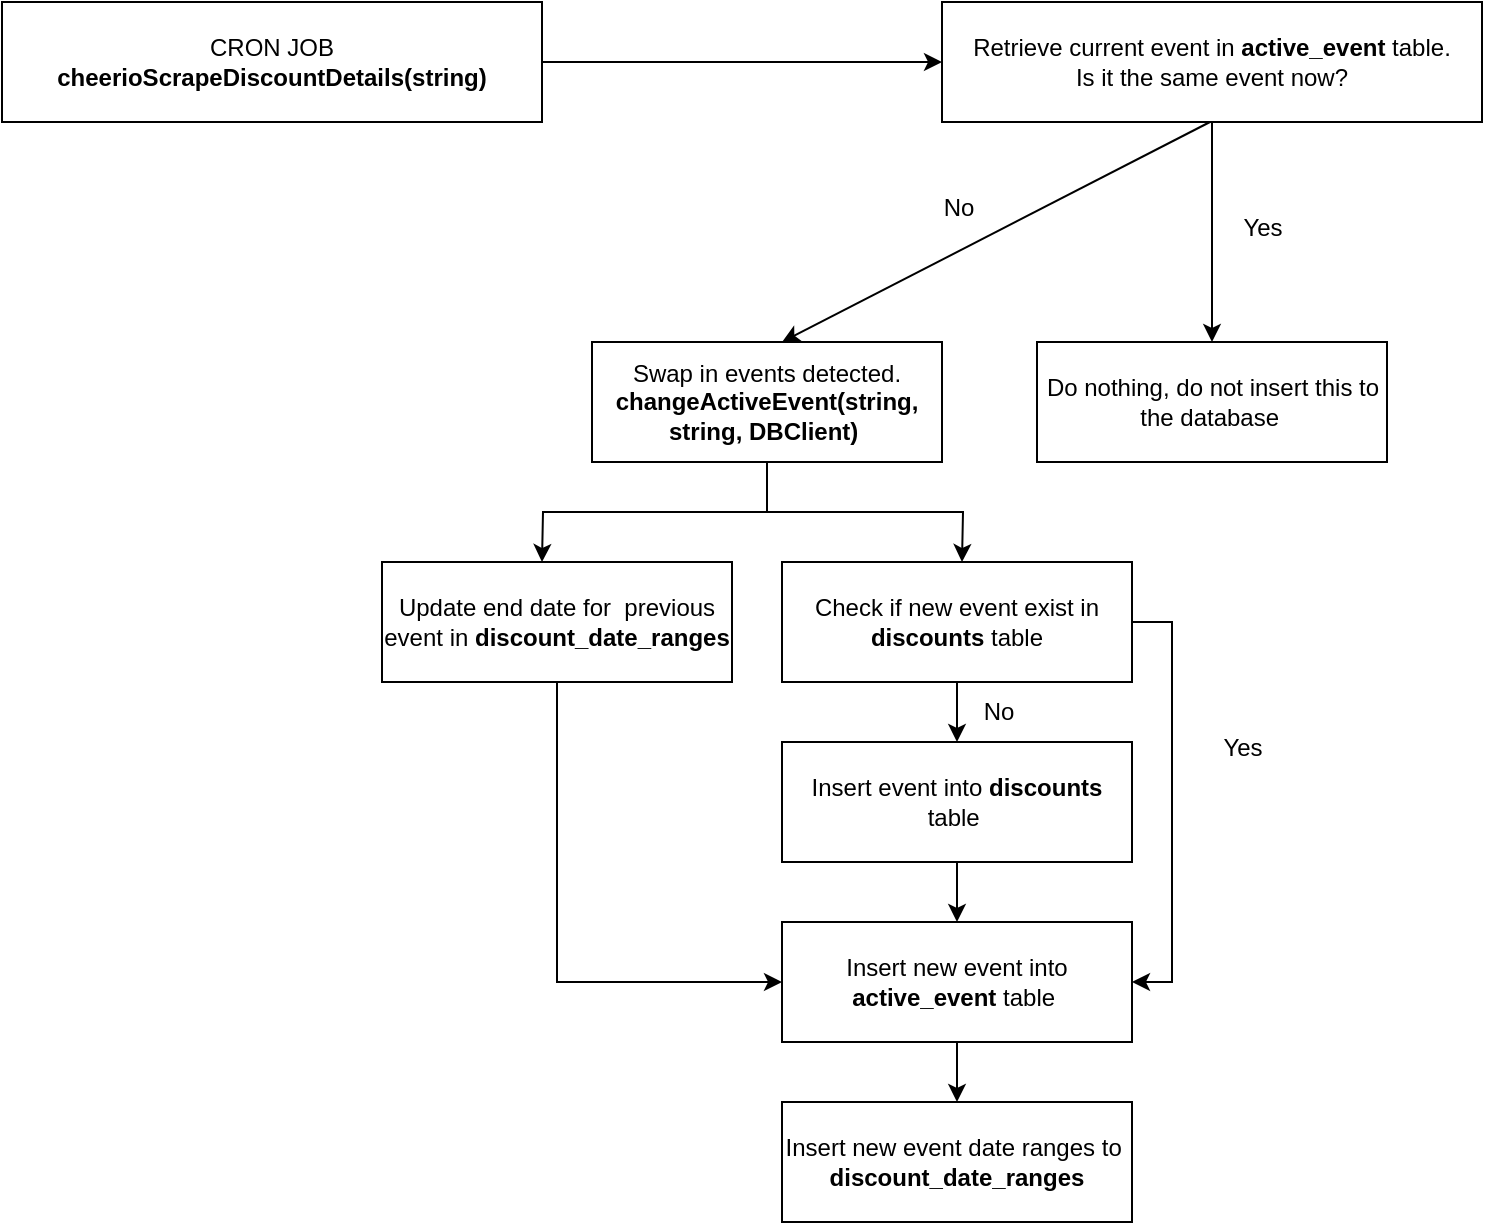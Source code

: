 <mxfile version="24.6.4" type="device">
  <diagram name="Page-1" id="2YBvvXClWsGukQMizWep">
    <mxGraphModel dx="1221" dy="759" grid="1" gridSize="10" guides="1" tooltips="1" connect="1" arrows="1" fold="1" page="1" pageScale="1" pageWidth="850" pageHeight="1100" math="0" shadow="0">
      <root>
        <mxCell id="0" />
        <mxCell id="1" parent="0" />
        <mxCell id="DzpxxUs7f1oaUsa0AEz8-1" value="CRON JOB&lt;div&gt;&lt;b&gt;cheerioScrapeDiscountDetails(string)&lt;/b&gt;&lt;/div&gt;" style="rounded=0;whiteSpace=wrap;html=1;" vertex="1" parent="1">
          <mxGeometry x="20" y="160" width="270" height="60" as="geometry" />
        </mxCell>
        <mxCell id="DzpxxUs7f1oaUsa0AEz8-2" value="" style="endArrow=classic;html=1;rounded=0;exitX=1;exitY=0.5;exitDx=0;exitDy=0;" edge="1" parent="1" source="DzpxxUs7f1oaUsa0AEz8-1">
          <mxGeometry width="50" height="50" relative="1" as="geometry">
            <mxPoint x="400" y="420" as="sourcePoint" />
            <mxPoint x="490" y="190" as="targetPoint" />
          </mxGeometry>
        </mxCell>
        <mxCell id="DzpxxUs7f1oaUsa0AEz8-3" value="Retrieve current event in &lt;b&gt;active_event &lt;/b&gt;table.&lt;div&gt;Is it the same event now?&lt;/div&gt;" style="rounded=0;whiteSpace=wrap;html=1;" vertex="1" parent="1">
          <mxGeometry x="490" y="160" width="270" height="60" as="geometry" />
        </mxCell>
        <mxCell id="DzpxxUs7f1oaUsa0AEz8-4" value="" style="endArrow=classic;html=1;rounded=0;exitX=0.5;exitY=1;exitDx=0;exitDy=0;" edge="1" parent="1" source="DzpxxUs7f1oaUsa0AEz8-3">
          <mxGeometry width="50" height="50" relative="1" as="geometry">
            <mxPoint x="300" y="200" as="sourcePoint" />
            <mxPoint x="625" y="330" as="targetPoint" />
          </mxGeometry>
        </mxCell>
        <mxCell id="DzpxxUs7f1oaUsa0AEz8-5" value="" style="endArrow=classic;html=1;rounded=0;" edge="1" parent="1">
          <mxGeometry width="50" height="50" relative="1" as="geometry">
            <mxPoint x="624" y="220" as="sourcePoint" />
            <mxPoint x="410" y="330" as="targetPoint" />
          </mxGeometry>
        </mxCell>
        <mxCell id="DzpxxUs7f1oaUsa0AEz8-6" value="Yes" style="text;html=1;align=center;verticalAlign=middle;resizable=0;points=[];autosize=1;strokeColor=none;fillColor=none;" vertex="1" parent="1">
          <mxGeometry x="630" y="258" width="40" height="30" as="geometry" />
        </mxCell>
        <mxCell id="DzpxxUs7f1oaUsa0AEz8-8" value="Do nothing, do not insert this to the database&amp;nbsp;" style="rounded=0;whiteSpace=wrap;html=1;" vertex="1" parent="1">
          <mxGeometry x="537.5" y="330" width="175" height="60" as="geometry" />
        </mxCell>
        <mxCell id="DzpxxUs7f1oaUsa0AEz8-10" style="edgeStyle=orthogonalEdgeStyle;rounded=0;orthogonalLoop=1;jettySize=auto;html=1;exitX=0.5;exitY=1;exitDx=0;exitDy=0;" edge="1" parent="1" source="DzpxxUs7f1oaUsa0AEz8-9">
          <mxGeometry relative="1" as="geometry">
            <mxPoint x="290" y="440" as="targetPoint" />
          </mxGeometry>
        </mxCell>
        <mxCell id="DzpxxUs7f1oaUsa0AEz8-11" style="edgeStyle=orthogonalEdgeStyle;rounded=0;orthogonalLoop=1;jettySize=auto;html=1;exitX=0.5;exitY=1;exitDx=0;exitDy=0;" edge="1" parent="1" source="DzpxxUs7f1oaUsa0AEz8-9">
          <mxGeometry relative="1" as="geometry">
            <mxPoint x="500" y="440" as="targetPoint" />
          </mxGeometry>
        </mxCell>
        <mxCell id="DzpxxUs7f1oaUsa0AEz8-9" value="Swap in events detected.&lt;div&gt;&lt;b&gt;changeActiveEvent(string, string, DBClient)&amp;nbsp;&lt;/b&gt;&lt;/div&gt;" style="rounded=0;whiteSpace=wrap;html=1;" vertex="1" parent="1">
          <mxGeometry x="315" y="330" width="175" height="60" as="geometry" />
        </mxCell>
        <mxCell id="DzpxxUs7f1oaUsa0AEz8-32" style="edgeStyle=orthogonalEdgeStyle;rounded=0;orthogonalLoop=1;jettySize=auto;html=1;exitX=0.5;exitY=1;exitDx=0;exitDy=0;entryX=0;entryY=0.5;entryDx=0;entryDy=0;" edge="1" parent="1" source="DzpxxUs7f1oaUsa0AEz8-12" target="DzpxxUs7f1oaUsa0AEz8-20">
          <mxGeometry relative="1" as="geometry" />
        </mxCell>
        <mxCell id="DzpxxUs7f1oaUsa0AEz8-12" value="Update end date for&amp;nbsp; previous event in &lt;b&gt;discount_date_ranges&lt;/b&gt;" style="rounded=0;whiteSpace=wrap;html=1;" vertex="1" parent="1">
          <mxGeometry x="210" y="440" width="175" height="60" as="geometry" />
        </mxCell>
        <mxCell id="DzpxxUs7f1oaUsa0AEz8-17" style="edgeStyle=orthogonalEdgeStyle;rounded=0;orthogonalLoop=1;jettySize=auto;html=1;exitX=0.5;exitY=1;exitDx=0;exitDy=0;entryX=0.5;entryY=0;entryDx=0;entryDy=0;" edge="1" parent="1" source="DzpxxUs7f1oaUsa0AEz8-13" target="DzpxxUs7f1oaUsa0AEz8-16">
          <mxGeometry relative="1" as="geometry" />
        </mxCell>
        <mxCell id="DzpxxUs7f1oaUsa0AEz8-21" style="edgeStyle=orthogonalEdgeStyle;rounded=0;orthogonalLoop=1;jettySize=auto;html=1;exitX=1;exitY=0.5;exitDx=0;exitDy=0;entryX=1;entryY=0.5;entryDx=0;entryDy=0;" edge="1" parent="1" source="DzpxxUs7f1oaUsa0AEz8-13" target="DzpxxUs7f1oaUsa0AEz8-20">
          <mxGeometry relative="1" as="geometry" />
        </mxCell>
        <mxCell id="DzpxxUs7f1oaUsa0AEz8-13" value="Check if new event exist in &lt;b&gt;discounts &lt;/b&gt;table" style="rounded=0;whiteSpace=wrap;html=1;" vertex="1" parent="1">
          <mxGeometry x="410" y="440" width="175" height="60" as="geometry" />
        </mxCell>
        <mxCell id="DzpxxUs7f1oaUsa0AEz8-14" value="No" style="text;html=1;align=center;verticalAlign=middle;resizable=0;points=[];autosize=1;strokeColor=none;fillColor=none;" vertex="1" parent="1">
          <mxGeometry x="477.5" y="248" width="40" height="30" as="geometry" />
        </mxCell>
        <mxCell id="DzpxxUs7f1oaUsa0AEz8-23" style="edgeStyle=orthogonalEdgeStyle;rounded=0;orthogonalLoop=1;jettySize=auto;html=1;exitX=0.5;exitY=1;exitDx=0;exitDy=0;entryX=0.5;entryY=0;entryDx=0;entryDy=0;" edge="1" parent="1" source="DzpxxUs7f1oaUsa0AEz8-16" target="DzpxxUs7f1oaUsa0AEz8-20">
          <mxGeometry relative="1" as="geometry" />
        </mxCell>
        <mxCell id="DzpxxUs7f1oaUsa0AEz8-16" value="Insert event into &lt;b&gt;discounts &lt;/b&gt;table&amp;nbsp;" style="rounded=0;whiteSpace=wrap;html=1;" vertex="1" parent="1">
          <mxGeometry x="410" y="530" width="175" height="60" as="geometry" />
        </mxCell>
        <mxCell id="DzpxxUs7f1oaUsa0AEz8-18" value="No" style="text;html=1;align=center;verticalAlign=middle;resizable=0;points=[];autosize=1;strokeColor=none;fillColor=none;" vertex="1" parent="1">
          <mxGeometry x="497.5" y="500" width="40" height="30" as="geometry" />
        </mxCell>
        <mxCell id="DzpxxUs7f1oaUsa0AEz8-33" style="edgeStyle=orthogonalEdgeStyle;rounded=0;orthogonalLoop=1;jettySize=auto;html=1;exitX=0.5;exitY=1;exitDx=0;exitDy=0;entryX=0.5;entryY=0;entryDx=0;entryDy=0;" edge="1" parent="1" source="DzpxxUs7f1oaUsa0AEz8-20" target="DzpxxUs7f1oaUsa0AEz8-28">
          <mxGeometry relative="1" as="geometry" />
        </mxCell>
        <mxCell id="DzpxxUs7f1oaUsa0AEz8-20" value="Insert new event into &lt;b&gt;active_event&amp;nbsp;&lt;/b&gt;table&amp;nbsp;" style="rounded=0;whiteSpace=wrap;html=1;" vertex="1" parent="1">
          <mxGeometry x="410" y="620" width="175" height="60" as="geometry" />
        </mxCell>
        <mxCell id="DzpxxUs7f1oaUsa0AEz8-22" value="Yes" style="text;html=1;align=center;verticalAlign=middle;resizable=0;points=[];autosize=1;strokeColor=none;fillColor=none;" vertex="1" parent="1">
          <mxGeometry x="620" y="518" width="40" height="30" as="geometry" />
        </mxCell>
        <mxCell id="DzpxxUs7f1oaUsa0AEz8-28" value="Insert new event date ranges to&amp;nbsp;&lt;div&gt;&lt;b&gt;discount_date_ranges&lt;/b&gt;&lt;/div&gt;" style="rounded=0;whiteSpace=wrap;html=1;" vertex="1" parent="1">
          <mxGeometry x="410" y="710" width="175" height="60" as="geometry" />
        </mxCell>
      </root>
    </mxGraphModel>
  </diagram>
</mxfile>
